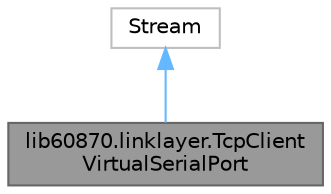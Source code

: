 digraph "lib60870.linklayer.TcpClientVirtualSerialPort"
{
 // LATEX_PDF_SIZE
  bgcolor="transparent";
  edge [fontname=Helvetica,fontsize=10,labelfontname=Helvetica,labelfontsize=10];
  node [fontname=Helvetica,fontsize=10,shape=box,height=0.2,width=0.4];
  Node1 [id="Node000001",label="lib60870.linklayer.TcpClient\lVirtualSerialPort",height=0.2,width=0.4,color="gray40", fillcolor="grey60", style="filled", fontcolor="black",tooltip="TCP client virtual serial port. Can be used to tunnel CS 101 protocol over TCP/IP."];
  Node2 -> Node1 [id="edge1_Node000001_Node000002",dir="back",color="steelblue1",style="solid",tooltip=" "];
  Node2 [id="Node000002",label="Stream",height=0.2,width=0.4,color="grey75", fillcolor="white", style="filled",tooltip=" "];
}

